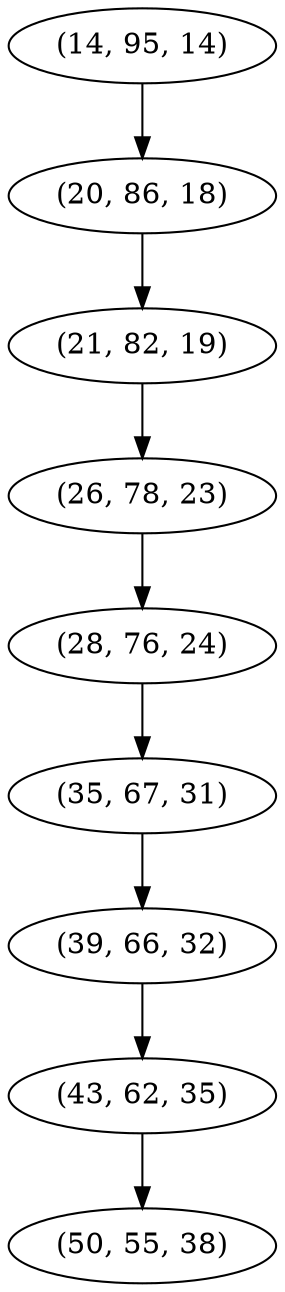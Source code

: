 digraph tree {
    "(14, 95, 14)";
    "(20, 86, 18)";
    "(21, 82, 19)";
    "(26, 78, 23)";
    "(28, 76, 24)";
    "(35, 67, 31)";
    "(39, 66, 32)";
    "(43, 62, 35)";
    "(50, 55, 38)";
    "(14, 95, 14)" -> "(20, 86, 18)";
    "(20, 86, 18)" -> "(21, 82, 19)";
    "(21, 82, 19)" -> "(26, 78, 23)";
    "(26, 78, 23)" -> "(28, 76, 24)";
    "(28, 76, 24)" -> "(35, 67, 31)";
    "(35, 67, 31)" -> "(39, 66, 32)";
    "(39, 66, 32)" -> "(43, 62, 35)";
    "(43, 62, 35)" -> "(50, 55, 38)";
}
